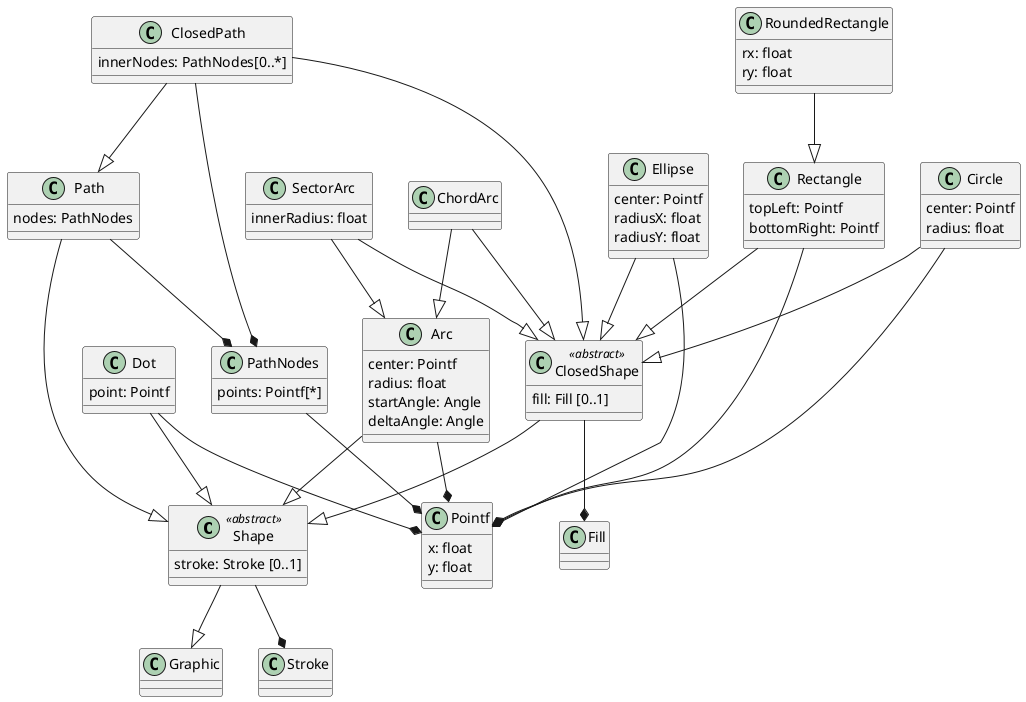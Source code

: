 @startuml
'Class definition

class Shape <<abstract>>
Shape : stroke: Stroke [0..1]

class ClosedShape <<abstract>>
ClosedShape : fill: Fill [0..1]

Dot : point: Pointf

Rectangle : topLeft: Pointf
Rectangle : bottomRight: Pointf

RoundedRectangle : rx: float
RoundedRectangle : ry: float

Circle : center: Pointf
Circle : radius: float

Ellipse : center: Pointf
Ellipse : radiusX: float
Ellipse : radiusY: float

SectorArc : innerRadius: float

Arc : center: Pointf
Arc : radius: float
Arc : startAngle: Angle
Arc : deltaAngle: Angle

PathNodes : points: Pointf[*]

ClosedPath : innerNodes: PathNodes[0..*]

Path : nodes: PathNodes

Pointf : x: float
Pointf : y: float

'Relations

'Inheritance

Dot --|> Shape
Shape --|> Graphic
Rectangle --|> ClosedShape
Circle --|> ClosedShape
Ellipse --|> ClosedShape
Arc --|> Shape
SectorArc --|> Arc
SectorArc --|> ClosedShape
ChordArc --|> Arc
ChordArc --|> ClosedShape
Path --|> Shape
RoundedRectangle --|> Rectangle
ClosedPath --|> Path
ClosedPath --|> ClosedShape
ClosedShape --|> Shape

'Composition

PathNodes --* Pointf
ClosedPath --* PathNodes
Path --* PathNodes
Dot --* Pointf
Circle --* Pointf
Ellipse --* Pointf
Rectangle --* Pointf
Arc --* Pointf
ClosedShape --* Fill
Shape --* Stroke
@enduml